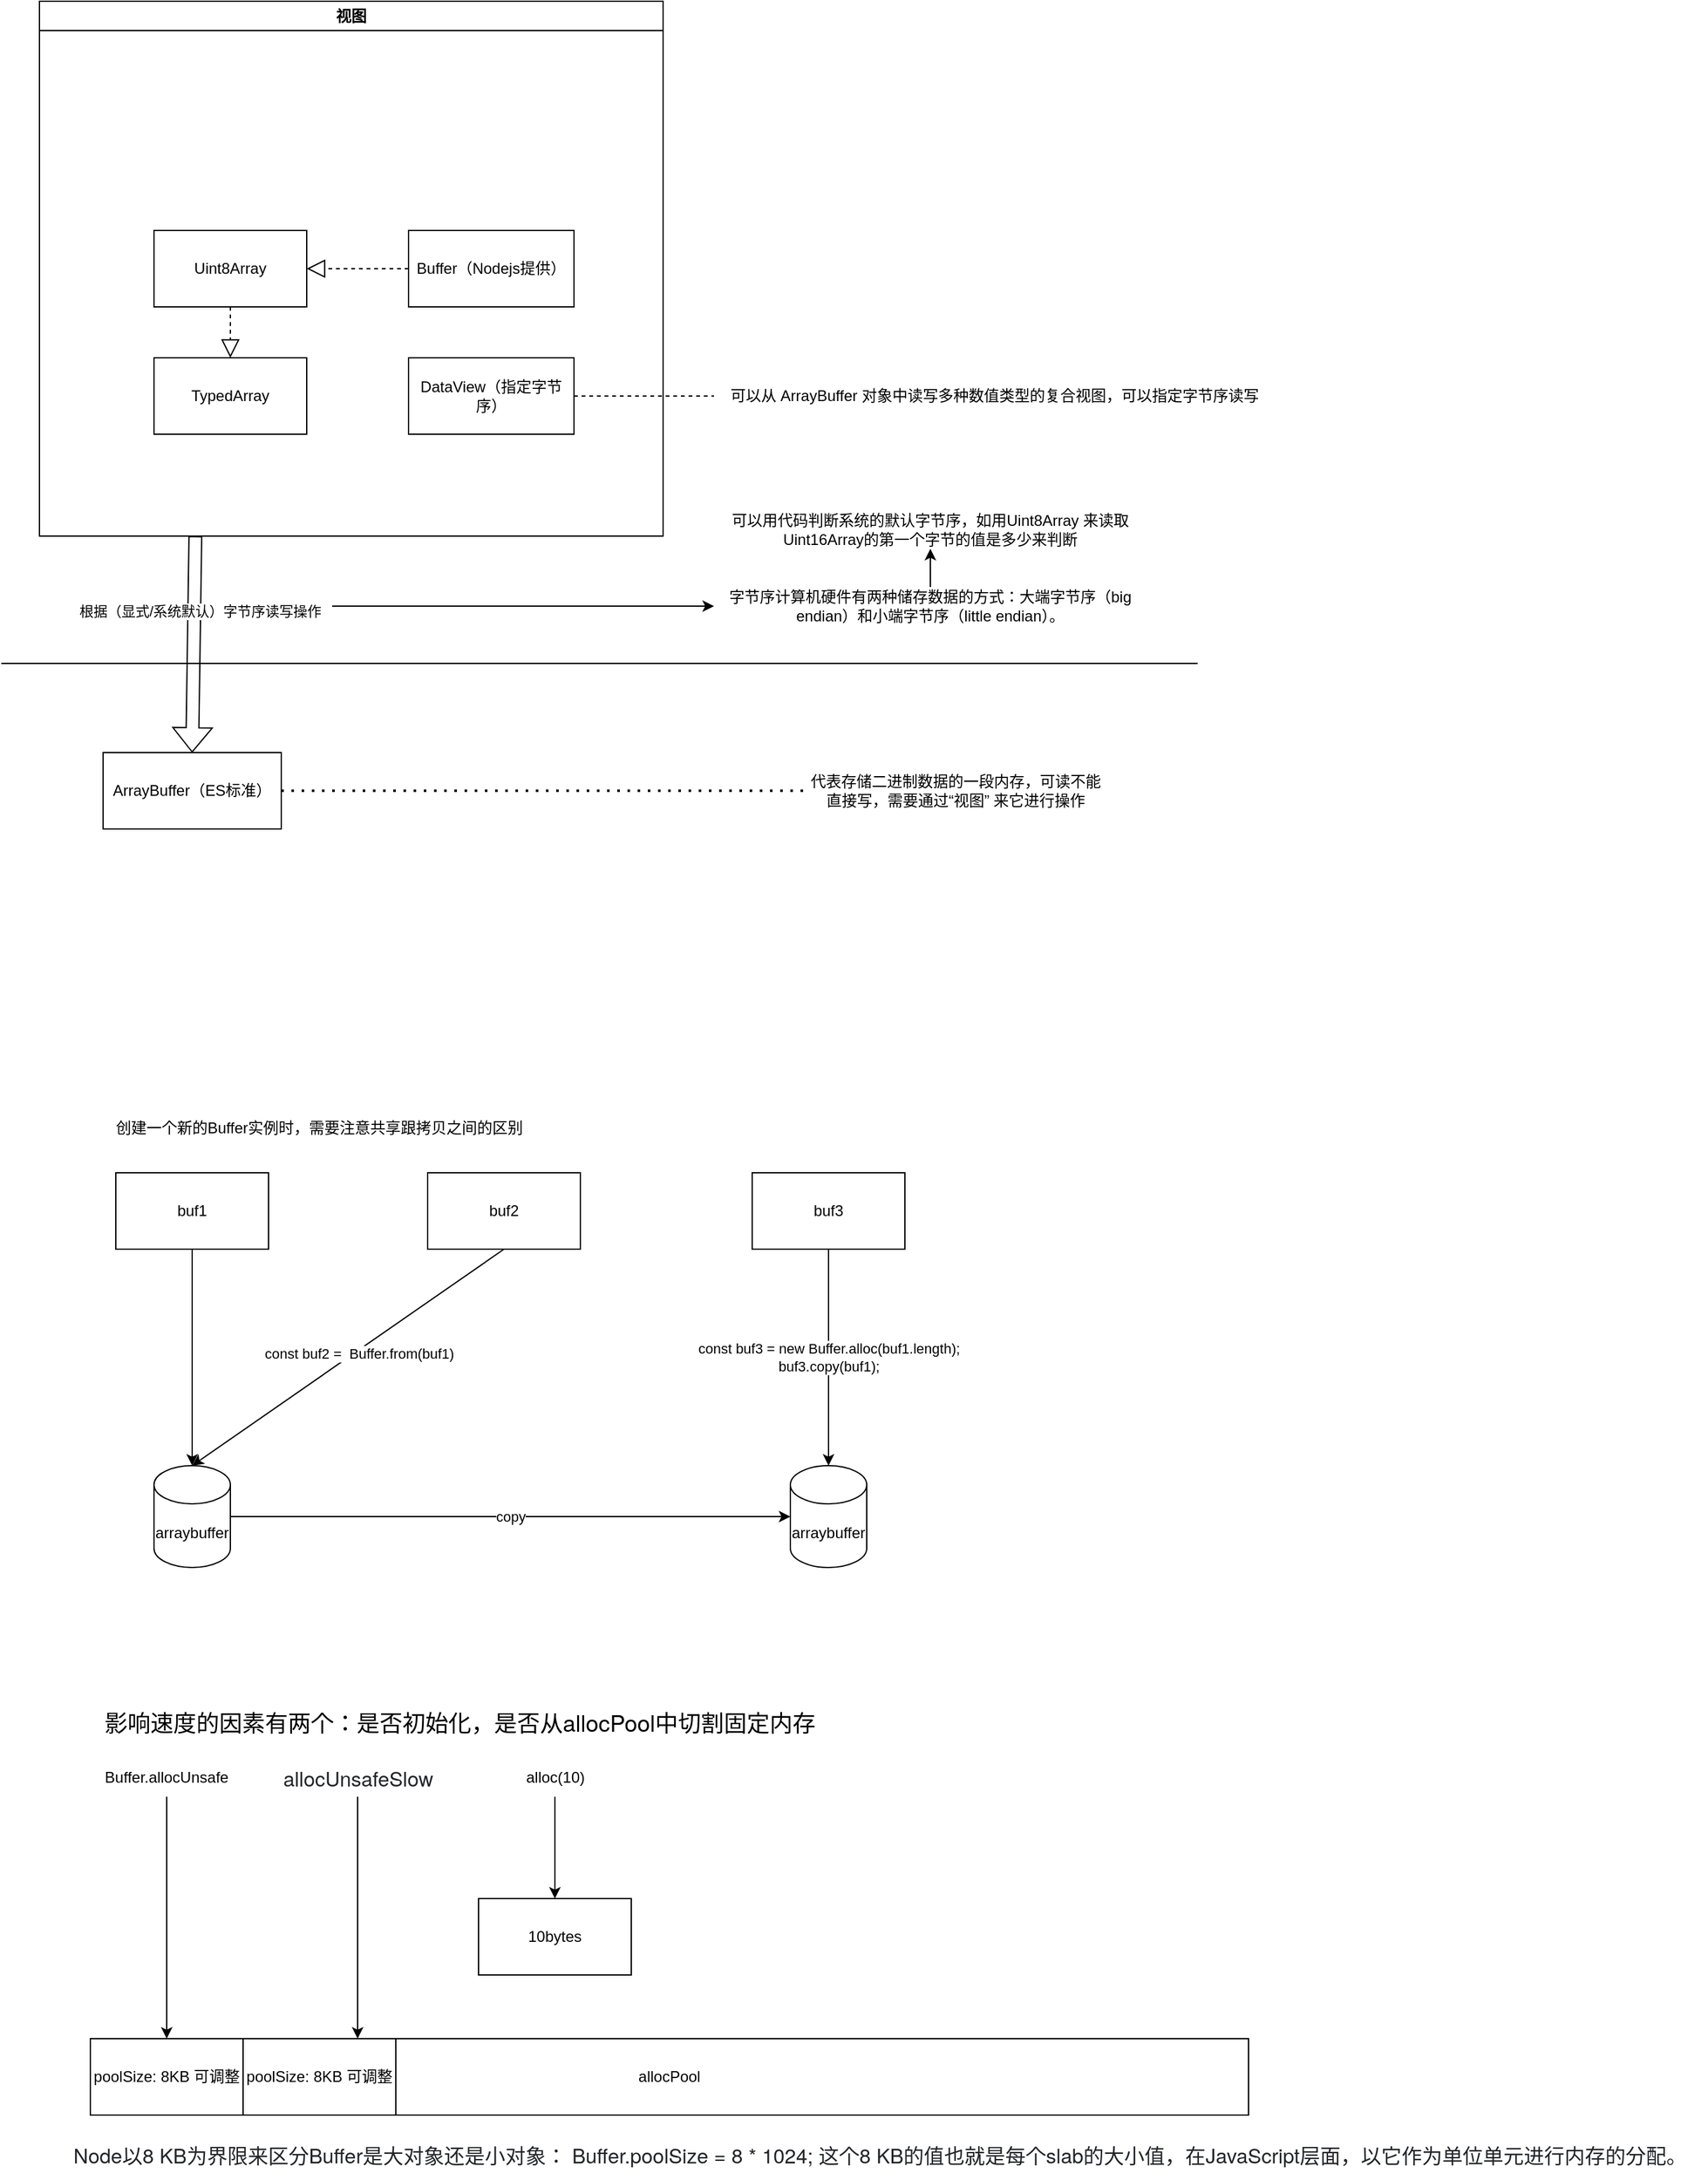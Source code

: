 <mxfile version="21.0.2" type="github">
  <diagram name="第 1 页" id="mjhyNosL_M_Hfxu1aokt">
    <mxGraphModel dx="3416" dy="3806" grid="1" gridSize="10" guides="1" tooltips="1" connect="1" arrows="1" fold="1" page="1" pageScale="1" pageWidth="690" pageHeight="2000" math="0" shadow="0">
      <root>
        <mxCell id="0" />
        <mxCell id="1" parent="0" />
        <mxCell id="VEVb_EyQW8ueSsU06ZdD-1" value="ArrayBuffer（ES标准）" style="rounded=0;whiteSpace=wrap;html=1;" parent="1" vertex="1">
          <mxGeometry x="-600" y="-1340" width="140" height="60" as="geometry" />
        </mxCell>
        <mxCell id="VEVb_EyQW8ueSsU06ZdD-2" value="代表存储二进制数据的一段内存，可读不能直接写，需要通过“视图” 来它进行操作" style="text;html=1;strokeColor=none;fillColor=none;align=center;verticalAlign=middle;whiteSpace=wrap;rounded=0;" parent="1" vertex="1">
          <mxGeometry x="-50" y="-1325" width="240" height="30" as="geometry" />
        </mxCell>
        <mxCell id="VEVb_EyQW8ueSsU06ZdD-3" value="" style="endArrow=none;dashed=1;html=1;dashPattern=1 3;strokeWidth=2;rounded=0;entryX=0;entryY=0.5;entryDx=0;entryDy=0;exitX=1;exitY=0.5;exitDx=0;exitDy=0;" parent="1" source="VEVb_EyQW8ueSsU06ZdD-1" target="VEVb_EyQW8ueSsU06ZdD-2" edge="1">
          <mxGeometry width="50" height="50" relative="1" as="geometry">
            <mxPoint x="-440" y="-1300" as="sourcePoint" />
            <mxPoint x="-300" y="-1520" as="targetPoint" />
          </mxGeometry>
        </mxCell>
        <mxCell id="VEVb_EyQW8ueSsU06ZdD-4" value="视图" style="swimlane;whiteSpace=wrap;html=1;" parent="1" vertex="1">
          <mxGeometry x="-650" y="-1930" width="490" height="420" as="geometry" />
        </mxCell>
        <mxCell id="VEVb_EyQW8ueSsU06ZdD-11" value="TypedArray" style="rounded=0;whiteSpace=wrap;html=1;" parent="VEVb_EyQW8ueSsU06ZdD-4" vertex="1">
          <mxGeometry x="90" y="280" width="120" height="60" as="geometry" />
        </mxCell>
        <mxCell id="VEVb_EyQW8ueSsU06ZdD-12" value="Uint8Array" style="rounded=0;whiteSpace=wrap;html=1;" parent="VEVb_EyQW8ueSsU06ZdD-4" vertex="1">
          <mxGeometry x="90" y="180" width="120" height="60" as="geometry" />
        </mxCell>
        <mxCell id="VEVb_EyQW8ueSsU06ZdD-13" value="Buffer（Nodejs提供）" style="rounded=0;whiteSpace=wrap;html=1;" parent="VEVb_EyQW8ueSsU06ZdD-4" vertex="1">
          <mxGeometry x="290" y="180" width="130" height="60" as="geometry" />
        </mxCell>
        <mxCell id="VEVb_EyQW8ueSsU06ZdD-15" value="" style="endArrow=block;dashed=1;endFill=0;endSize=12;html=1;rounded=0;exitX=0.5;exitY=1;exitDx=0;exitDy=0;entryX=0.5;entryY=0;entryDx=0;entryDy=0;" parent="VEVb_EyQW8ueSsU06ZdD-4" source="VEVb_EyQW8ueSsU06ZdD-12" target="VEVb_EyQW8ueSsU06ZdD-11" edge="1">
          <mxGeometry width="160" relative="1" as="geometry">
            <mxPoint x="250" y="330" as="sourcePoint" />
            <mxPoint x="410" y="330" as="targetPoint" />
          </mxGeometry>
        </mxCell>
        <mxCell id="VEVb_EyQW8ueSsU06ZdD-16" value="" style="endArrow=block;dashed=1;endFill=0;endSize=12;html=1;rounded=0;exitX=0;exitY=0.5;exitDx=0;exitDy=0;entryX=1;entryY=0.5;entryDx=0;entryDy=0;" parent="VEVb_EyQW8ueSsU06ZdD-4" source="VEVb_EyQW8ueSsU06ZdD-13" target="VEVb_EyQW8ueSsU06ZdD-12" edge="1">
          <mxGeometry width="160" relative="1" as="geometry">
            <mxPoint x="250" y="330" as="sourcePoint" />
            <mxPoint x="410" y="330" as="targetPoint" />
          </mxGeometry>
        </mxCell>
        <mxCell id="VEVb_EyQW8ueSsU06ZdD-17" value="DataView（指定字节序）" style="whiteSpace=wrap;html=1;" parent="VEVb_EyQW8ueSsU06ZdD-4" vertex="1">
          <mxGeometry x="290" y="280" width="130" height="60" as="geometry" />
        </mxCell>
        <mxCell id="VEVb_EyQW8ueSsU06ZdD-5" value="" style="endArrow=none;html=1;rounded=0;" parent="1" edge="1">
          <mxGeometry width="50" height="50" relative="1" as="geometry">
            <mxPoint x="-680" y="-1410" as="sourcePoint" />
            <mxPoint x="260" y="-1410" as="targetPoint" />
          </mxGeometry>
        </mxCell>
        <mxCell id="VEVb_EyQW8ueSsU06ZdD-8" value="" style="shape=flexArrow;endArrow=classic;html=1;rounded=0;entryX=0.5;entryY=0;entryDx=0;entryDy=0;exitX=0.25;exitY=1;exitDx=0;exitDy=0;" parent="1" source="VEVb_EyQW8ueSsU06ZdD-4" target="VEVb_EyQW8ueSsU06ZdD-1" edge="1">
          <mxGeometry width="50" height="50" relative="1" as="geometry">
            <mxPoint x="-510" y="-1520" as="sourcePoint" />
            <mxPoint x="-260" y="-1390" as="targetPoint" />
          </mxGeometry>
        </mxCell>
        <mxCell id="VEVb_EyQW8ueSsU06ZdD-9" value="根据（显式/系统默认）字节序读写操作" style="edgeLabel;html=1;align=center;verticalAlign=middle;resizable=0;points=[];" parent="VEVb_EyQW8ueSsU06ZdD-8" vertex="1" connectable="0">
          <mxGeometry x="-0.314" y="4" relative="1" as="geometry">
            <mxPoint as="offset" />
          </mxGeometry>
        </mxCell>
        <mxCell id="VEVb_EyQW8ueSsU06ZdD-22" value="可以从 ArrayBuffer 对象中读写多种数值类型的复合视图，可以指定字节序读写" style="text;html=1;align=center;verticalAlign=middle;resizable=0;points=[];autosize=1;strokeColor=none;fillColor=none;" parent="1" vertex="1">
          <mxGeometry x="-120" y="-1635" width="440" height="30" as="geometry" />
        </mxCell>
        <mxCell id="VEVb_EyQW8ueSsU06ZdD-23" value="" style="edgeStyle=orthogonalEdgeStyle;rounded=0;orthogonalLoop=1;jettySize=auto;html=1;dashed=1;startArrow=none;startFill=0;endArrow=none;endFill=0;" parent="1" source="VEVb_EyQW8ueSsU06ZdD-17" target="VEVb_EyQW8ueSsU06ZdD-22" edge="1">
          <mxGeometry relative="1" as="geometry" />
        </mxCell>
        <mxCell id="VEVb_EyQW8ueSsU06ZdD-24" value="buf1" style="whiteSpace=wrap;html=1;" parent="1" vertex="1">
          <mxGeometry x="-590" y="-1010" width="120" height="60" as="geometry" />
        </mxCell>
        <mxCell id="VEVb_EyQW8ueSsU06ZdD-26" value="buf2" style="whiteSpace=wrap;html=1;" parent="1" vertex="1">
          <mxGeometry x="-345" y="-1010" width="120" height="60" as="geometry" />
        </mxCell>
        <mxCell id="VEVb_EyQW8ueSsU06ZdD-27" value="buf3" style="whiteSpace=wrap;html=1;" parent="1" vertex="1">
          <mxGeometry x="-90" y="-1010" width="120" height="60" as="geometry" />
        </mxCell>
        <mxCell id="VEVb_EyQW8ueSsU06ZdD-28" value="arraybuffer" style="shape=cylinder3;whiteSpace=wrap;html=1;boundedLbl=1;backgroundOutline=1;size=15;" parent="1" vertex="1">
          <mxGeometry x="-560" y="-780" width="60" height="80" as="geometry" />
        </mxCell>
        <mxCell id="VEVb_EyQW8ueSsU06ZdD-29" value="" style="endArrow=classic;html=1;rounded=0;exitX=0.5;exitY=1;exitDx=0;exitDy=0;entryX=0.5;entryY=0;entryDx=0;entryDy=0;entryPerimeter=0;" parent="1" source="VEVb_EyQW8ueSsU06ZdD-24" target="VEVb_EyQW8ueSsU06ZdD-28" edge="1">
          <mxGeometry width="50" height="50" relative="1" as="geometry">
            <mxPoint x="-260" y="-790" as="sourcePoint" />
            <mxPoint x="-210" y="-840" as="targetPoint" />
          </mxGeometry>
        </mxCell>
        <mxCell id="VEVb_EyQW8ueSsU06ZdD-31" value="" style="endArrow=classic;html=1;rounded=0;exitX=0.5;exitY=1;exitDx=0;exitDy=0;" parent="1" source="VEVb_EyQW8ueSsU06ZdD-26" edge="1">
          <mxGeometry width="50" height="50" relative="1" as="geometry">
            <mxPoint x="-260" y="-790" as="sourcePoint" />
            <mxPoint x="-530" y="-780" as="targetPoint" />
          </mxGeometry>
        </mxCell>
        <mxCell id="VEVb_EyQW8ueSsU06ZdD-32" value="const buf2 =&amp;nbsp; Buffer.from(buf1)" style="edgeLabel;html=1;align=center;verticalAlign=middle;resizable=0;points=[];" parent="VEVb_EyQW8ueSsU06ZdD-31" vertex="1" connectable="0">
          <mxGeometry x="-0.062" y="2" relative="1" as="geometry">
            <mxPoint as="offset" />
          </mxGeometry>
        </mxCell>
        <mxCell id="VEVb_EyQW8ueSsU06ZdD-33" value="arraybuffer" style="shape=cylinder3;whiteSpace=wrap;html=1;boundedLbl=1;backgroundOutline=1;size=15;" parent="1" vertex="1">
          <mxGeometry x="-60" y="-780" width="60" height="80" as="geometry" />
        </mxCell>
        <mxCell id="VEVb_EyQW8ueSsU06ZdD-34" value="copy" style="endArrow=classic;html=1;rounded=0;exitX=1;exitY=0.5;exitDx=0;exitDy=0;exitPerimeter=0;entryX=0;entryY=0.5;entryDx=0;entryDy=0;entryPerimeter=0;" parent="1" source="VEVb_EyQW8ueSsU06ZdD-28" target="VEVb_EyQW8ueSsU06ZdD-33" edge="1">
          <mxGeometry width="50" height="50" relative="1" as="geometry">
            <mxPoint x="-260" y="-790" as="sourcePoint" />
            <mxPoint x="-210" y="-840" as="targetPoint" />
          </mxGeometry>
        </mxCell>
        <mxCell id="VEVb_EyQW8ueSsU06ZdD-36" value="const buf3 = new Buffer.alloc(buf1.length); &lt;br&gt;buf3.copy(buf1);" style="endArrow=classic;html=1;rounded=0;entryX=0.5;entryY=0;entryDx=0;entryDy=0;entryPerimeter=0;exitX=0.5;exitY=1;exitDx=0;exitDy=0;" parent="1" source="VEVb_EyQW8ueSsU06ZdD-27" target="VEVb_EyQW8ueSsU06ZdD-33" edge="1">
          <mxGeometry width="50" height="50" relative="1" as="geometry">
            <mxPoint x="-260" y="-790" as="sourcePoint" />
            <mxPoint x="-210" y="-840" as="targetPoint" />
          </mxGeometry>
        </mxCell>
        <mxCell id="VEVb_EyQW8ueSsU06ZdD-37" value="创建一个新的Buffer实例时，需要注意共享跟拷贝之间的区别" style="text;html=1;strokeColor=none;fillColor=none;align=center;verticalAlign=middle;whiteSpace=wrap;rounded=0;" parent="1" vertex="1">
          <mxGeometry x="-630" y="-1060" width="400" height="30" as="geometry" />
        </mxCell>
        <mxCell id="Os1HGULcK5lBYgt0bCTE-7" value="" style="edgeStyle=orthogonalEdgeStyle;rounded=0;orthogonalLoop=1;jettySize=auto;html=1;" edge="1" parent="1" source="Os1HGULcK5lBYgt0bCTE-1" target="Os1HGULcK5lBYgt0bCTE-6">
          <mxGeometry relative="1" as="geometry" />
        </mxCell>
        <mxCell id="Os1HGULcK5lBYgt0bCTE-1" value="字节序计算机硬件有两种储存数据的方式：大端字节序（big endian）和小端字节序（little endian）。" style="text;html=1;strokeColor=none;fillColor=none;align=center;verticalAlign=middle;whiteSpace=wrap;rounded=0;" vertex="1" parent="1">
          <mxGeometry x="-120" y="-1470" width="340" height="30" as="geometry" />
        </mxCell>
        <mxCell id="Os1HGULcK5lBYgt0bCTE-2" value="" style="endArrow=classic;html=1;rounded=0;entryX=0;entryY=0.5;entryDx=0;entryDy=0;" edge="1" parent="1" target="Os1HGULcK5lBYgt0bCTE-1">
          <mxGeometry width="50" height="50" relative="1" as="geometry">
            <mxPoint x="-420" y="-1455" as="sourcePoint" />
            <mxPoint x="-210" y="-1630" as="targetPoint" />
          </mxGeometry>
        </mxCell>
        <mxCell id="Os1HGULcK5lBYgt0bCTE-6" value="可以用代码判断系统的默认字节序，如用Uint8Array 来读取 Uint16Array的第一个字节的值是多少来判断" style="text;html=1;strokeColor=none;fillColor=none;align=center;verticalAlign=middle;whiteSpace=wrap;rounded=0;" vertex="1" parent="1">
          <mxGeometry x="-120" y="-1530" width="340" height="30" as="geometry" />
        </mxCell>
        <mxCell id="Os1HGULcK5lBYgt0bCTE-8" value="allocPool" style="rounded=0;whiteSpace=wrap;html=1;" vertex="1" parent="1">
          <mxGeometry x="-610" y="-330" width="910" height="60" as="geometry" />
        </mxCell>
        <mxCell id="Os1HGULcK5lBYgt0bCTE-10" value="poolSize: 8KB 可调整" style="rounded=0;whiteSpace=wrap;html=1;" vertex="1" parent="1">
          <mxGeometry x="-610" y="-330" width="120" height="60" as="geometry" />
        </mxCell>
        <mxCell id="Os1HGULcK5lBYgt0bCTE-11" value="poolSize: 8KB 可调整" style="rounded=0;whiteSpace=wrap;html=1;" vertex="1" parent="1">
          <mxGeometry x="-490" y="-330" width="120" height="60" as="geometry" />
        </mxCell>
        <mxCell id="Os1HGULcK5lBYgt0bCTE-14" value="" style="edgeStyle=orthogonalEdgeStyle;rounded=0;orthogonalLoop=1;jettySize=auto;html=1;" edge="1" parent="1" source="Os1HGULcK5lBYgt0bCTE-12" target="Os1HGULcK5lBYgt0bCTE-10">
          <mxGeometry relative="1" as="geometry">
            <mxPoint x="-550" y="-455" as="targetPoint" />
          </mxGeometry>
        </mxCell>
        <mxCell id="Os1HGULcK5lBYgt0bCTE-12" value="Buffer.allocUnsafe" style="text;html=1;strokeColor=none;fillColor=none;align=center;verticalAlign=middle;whiteSpace=wrap;rounded=0;" vertex="1" parent="1">
          <mxGeometry x="-610" y="-550" width="120" height="30" as="geometry" />
        </mxCell>
        <mxCell id="Os1HGULcK5lBYgt0bCTE-15" value="&lt;p style=&quot;margin: 0px; font-variant-numeric: normal; font-variant-east-asian: normal; font-variant-alternates: normal; font-kerning: auto; font-optical-sizing: auto; font-feature-settings: normal; font-variation-settings: normal; font-stretch: normal; font-size: 18px; line-height: normal; font-family: &amp;quot;Helvetica Neue&amp;quot;; text-align: start;&quot; class=&quot;p1&quot;&gt;影响速度的因素有两个：是否初始化，是否从allocPool中切割固定内存&lt;/p&gt;" style="text;html=1;align=center;verticalAlign=middle;resizable=0;points=[];autosize=1;strokeColor=none;fillColor=none;" vertex="1" parent="1">
          <mxGeometry x="-610" y="-600" width="580" height="40" as="geometry" />
        </mxCell>
        <mxCell id="Os1HGULcK5lBYgt0bCTE-18" value="" style="edgeStyle=orthogonalEdgeStyle;rounded=0;orthogonalLoop=1;jettySize=auto;html=1;entryX=0.75;entryY=0;entryDx=0;entryDy=0;" edge="1" parent="1" source="Os1HGULcK5lBYgt0bCTE-16" target="Os1HGULcK5lBYgt0bCTE-11">
          <mxGeometry relative="1" as="geometry">
            <mxPoint x="-405" y="-440" as="targetPoint" />
          </mxGeometry>
        </mxCell>
        <mxCell id="Os1HGULcK5lBYgt0bCTE-16" value="&lt;p style=&quot;margin: 0px; font-variant-numeric: normal; font-variant-east-asian: normal; font-variant-alternates: normal; font-kerning: auto; font-optical-sizing: auto; font-feature-settings: normal; font-variation-settings: normal; font-stretch: normal; font-size: 16px; line-height: normal; font-family: &amp;quot;Helvetica Neue&amp;quot;; color: rgb(34, 36, 42); text-align: start;&quot; class=&quot;p1&quot;&gt;allocUnsafeSlow&lt;/p&gt;" style="text;html=1;align=center;verticalAlign=middle;resizable=0;points=[];autosize=1;strokeColor=none;fillColor=none;" vertex="1" parent="1">
          <mxGeometry x="-470" y="-550" width="140" height="30" as="geometry" />
        </mxCell>
        <mxCell id="Os1HGULcK5lBYgt0bCTE-22" value="" style="edgeStyle=orthogonalEdgeStyle;rounded=0;orthogonalLoop=1;jettySize=auto;html=1;" edge="1" parent="1" source="Os1HGULcK5lBYgt0bCTE-19" target="Os1HGULcK5lBYgt0bCTE-21">
          <mxGeometry relative="1" as="geometry" />
        </mxCell>
        <mxCell id="Os1HGULcK5lBYgt0bCTE-19" value="alloc(10)" style="text;html=1;align=center;verticalAlign=middle;resizable=0;points=[];autosize=1;strokeColor=none;fillColor=none;" vertex="1" parent="1">
          <mxGeometry x="-280" y="-550" width="70" height="30" as="geometry" />
        </mxCell>
        <mxCell id="Os1HGULcK5lBYgt0bCTE-21" value="10bytes" style="rounded=0;whiteSpace=wrap;html=1;" vertex="1" parent="1">
          <mxGeometry x="-305" y="-440" width="120" height="60" as="geometry" />
        </mxCell>
        <mxCell id="Os1HGULcK5lBYgt0bCTE-23" value="&lt;p style=&quot;margin: 0px; font-variant-numeric: normal; font-variant-east-asian: normal; font-variant-alternates: normal; font-kerning: auto; font-optical-sizing: auto; font-feature-settings: normal; font-variation-settings: normal; font-stretch: normal; font-size: 16px; line-height: normal; font-family: &amp;quot;Helvetica Neue&amp;quot;; color: rgb(34, 36, 42); text-align: start;&quot; class=&quot;p1&quot;&gt;Node以8 KB为界限来区分Buffer是大对象还是小对象： Buffer.poolSize = 8 * 1024; 这个8 KB的值也就是每个slab的大小值，在JavaScript层面，以它作为单位单元进行内存的分配。&lt;/p&gt;" style="text;html=1;align=center;verticalAlign=middle;resizable=0;points=[];autosize=1;strokeColor=none;fillColor=none;" vertex="1" parent="1">
          <mxGeometry x="-640" y="-260" width="1300" height="40" as="geometry" />
        </mxCell>
      </root>
    </mxGraphModel>
  </diagram>
</mxfile>
